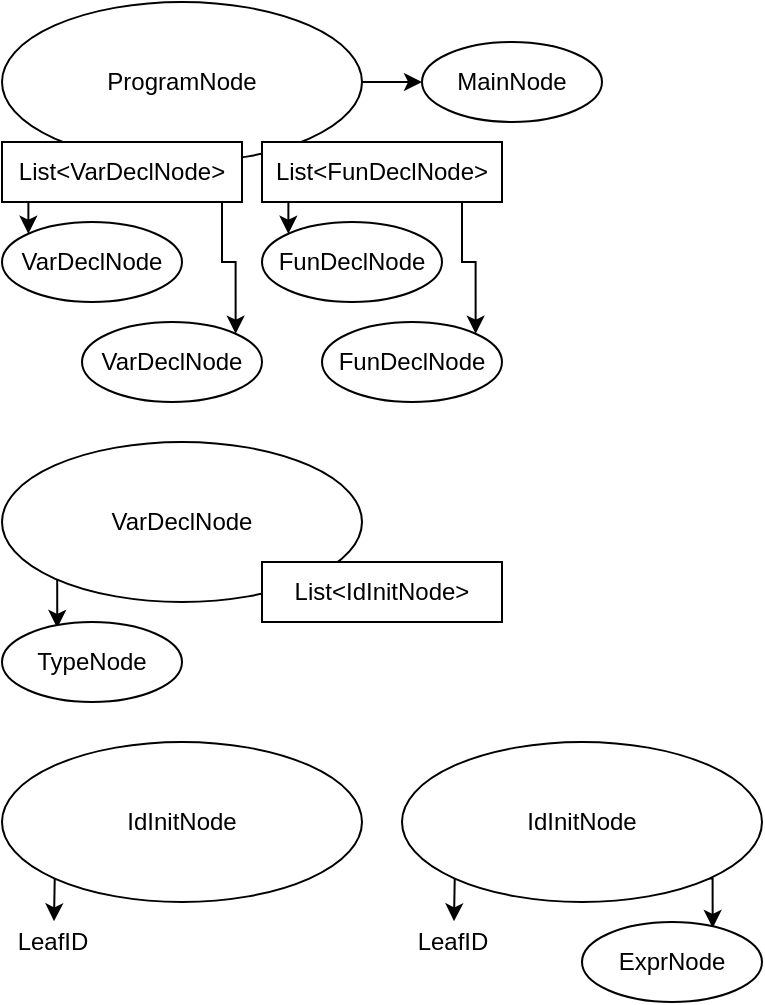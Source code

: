 <mxfile version="16.2.7" type="gitlab">
  <diagram id="xC5amE80CAftkIpWAQrh" name="Page-1">
    <mxGraphModel dx="278" dy="419" grid="1" gridSize="10" guides="1" tooltips="1" connect="1" arrows="1" fold="1" page="1" pageScale="1" pageWidth="827" pageHeight="1169" math="0" shadow="0">
      <root>
        <mxCell id="0" />
        <mxCell id="1" parent="0" />
        <mxCell id="lL7V6tbuZsqRUhiHhRVh-6" style="edgeStyle=orthogonalEdgeStyle;rounded=0;orthogonalLoop=1;jettySize=auto;html=1;exitX=1;exitY=0.5;exitDx=0;exitDy=0;" edge="1" parent="1" source="lL7V6tbuZsqRUhiHhRVh-1" target="lL7V6tbuZsqRUhiHhRVh-5">
          <mxGeometry relative="1" as="geometry" />
        </mxCell>
        <mxCell id="lL7V6tbuZsqRUhiHhRVh-1" value="ProgramNode" style="ellipse;whiteSpace=wrap;html=1;" vertex="1" parent="1">
          <mxGeometry x="30" y="30" width="180" height="80" as="geometry" />
        </mxCell>
        <mxCell id="lL7V6tbuZsqRUhiHhRVh-12" style="edgeStyle=orthogonalEdgeStyle;rounded=0;orthogonalLoop=1;jettySize=auto;html=1;exitX=0.25;exitY=1;exitDx=0;exitDy=0;entryX=0;entryY=0;entryDx=0;entryDy=0;" edge="1" parent="1" source="lL7V6tbuZsqRUhiHhRVh-2" target="lL7V6tbuZsqRUhiHhRVh-10">
          <mxGeometry relative="1" as="geometry" />
        </mxCell>
        <mxCell id="lL7V6tbuZsqRUhiHhRVh-13" style="edgeStyle=orthogonalEdgeStyle;rounded=0;orthogonalLoop=1;jettySize=auto;html=1;exitX=0.75;exitY=1;exitDx=0;exitDy=0;entryX=1;entryY=0;entryDx=0;entryDy=0;" edge="1" parent="1" source="lL7V6tbuZsqRUhiHhRVh-2" target="lL7V6tbuZsqRUhiHhRVh-9">
          <mxGeometry relative="1" as="geometry">
            <Array as="points">
              <mxPoint x="140" y="130" />
              <mxPoint x="140" y="160" />
              <mxPoint x="147" y="160" />
            </Array>
          </mxGeometry>
        </mxCell>
        <mxCell id="lL7V6tbuZsqRUhiHhRVh-2" value="List&amp;lt;VarDeclNode&amp;gt;" style="rounded=0;whiteSpace=wrap;html=1;" vertex="1" parent="1">
          <mxGeometry x="30" y="100" width="120" height="30" as="geometry" />
        </mxCell>
        <mxCell id="lL7V6tbuZsqRUhiHhRVh-14" style="edgeStyle=orthogonalEdgeStyle;rounded=0;orthogonalLoop=1;jettySize=auto;html=1;exitX=0.75;exitY=1;exitDx=0;exitDy=0;entryX=1;entryY=0;entryDx=0;entryDy=0;" edge="1" parent="1" source="lL7V6tbuZsqRUhiHhRVh-4" target="lL7V6tbuZsqRUhiHhRVh-8">
          <mxGeometry relative="1" as="geometry">
            <Array as="points">
              <mxPoint x="260" y="130" />
              <mxPoint x="260" y="160" />
              <mxPoint x="267" y="160" />
            </Array>
          </mxGeometry>
        </mxCell>
        <mxCell id="lL7V6tbuZsqRUhiHhRVh-15" style="edgeStyle=orthogonalEdgeStyle;rounded=0;orthogonalLoop=1;jettySize=auto;html=1;exitX=0.25;exitY=1;exitDx=0;exitDy=0;entryX=0;entryY=0;entryDx=0;entryDy=0;" edge="1" parent="1" source="lL7V6tbuZsqRUhiHhRVh-4" target="lL7V6tbuZsqRUhiHhRVh-7">
          <mxGeometry relative="1" as="geometry" />
        </mxCell>
        <mxCell id="lL7V6tbuZsqRUhiHhRVh-4" value="List&amp;lt;FunDeclNode&amp;gt;" style="rounded=0;whiteSpace=wrap;html=1;" vertex="1" parent="1">
          <mxGeometry x="160" y="100" width="120" height="30" as="geometry" />
        </mxCell>
        <mxCell id="lL7V6tbuZsqRUhiHhRVh-5" value="MainNode" style="ellipse;whiteSpace=wrap;html=1;" vertex="1" parent="1">
          <mxGeometry x="240" y="50" width="90" height="40" as="geometry" />
        </mxCell>
        <mxCell id="lL7V6tbuZsqRUhiHhRVh-7" value="FunDeclNode" style="ellipse;whiteSpace=wrap;html=1;" vertex="1" parent="1">
          <mxGeometry x="160" y="140" width="90" height="40" as="geometry" />
        </mxCell>
        <mxCell id="lL7V6tbuZsqRUhiHhRVh-8" value="FunDeclNode" style="ellipse;whiteSpace=wrap;html=1;" vertex="1" parent="1">
          <mxGeometry x="190" y="190" width="90" height="40" as="geometry" />
        </mxCell>
        <mxCell id="lL7V6tbuZsqRUhiHhRVh-9" value="VarDeclNode" style="ellipse;whiteSpace=wrap;html=1;" vertex="1" parent="1">
          <mxGeometry x="70" y="190" width="90" height="40" as="geometry" />
        </mxCell>
        <mxCell id="lL7V6tbuZsqRUhiHhRVh-10" value="VarDeclNode" style="ellipse;whiteSpace=wrap;html=1;" vertex="1" parent="1">
          <mxGeometry x="30" y="140" width="90" height="40" as="geometry" />
        </mxCell>
        <mxCell id="lL7V6tbuZsqRUhiHhRVh-20" style="edgeStyle=orthogonalEdgeStyle;rounded=0;orthogonalLoop=1;jettySize=auto;html=1;exitX=0;exitY=1;exitDx=0;exitDy=0;entryX=0.307;entryY=0.075;entryDx=0;entryDy=0;entryPerimeter=0;" edge="1" parent="1" source="lL7V6tbuZsqRUhiHhRVh-16" target="lL7V6tbuZsqRUhiHhRVh-18">
          <mxGeometry relative="1" as="geometry" />
        </mxCell>
        <mxCell id="lL7V6tbuZsqRUhiHhRVh-16" value="VarDeclNode" style="ellipse;whiteSpace=wrap;html=1;" vertex="1" parent="1">
          <mxGeometry x="30" y="250" width="180" height="80" as="geometry" />
        </mxCell>
        <mxCell id="lL7V6tbuZsqRUhiHhRVh-18" value="TypeNode" style="ellipse;whiteSpace=wrap;html=1;" vertex="1" parent="1">
          <mxGeometry x="30" y="340" width="90" height="40" as="geometry" />
        </mxCell>
        <mxCell id="lL7V6tbuZsqRUhiHhRVh-19" value="List&amp;lt;IdInitNode&amp;gt;" style="rounded=0;whiteSpace=wrap;html=1;" vertex="1" parent="1">
          <mxGeometry x="160" y="310" width="120" height="30" as="geometry" />
        </mxCell>
        <mxCell id="lL7V6tbuZsqRUhiHhRVh-24" style="edgeStyle=orthogonalEdgeStyle;rounded=0;orthogonalLoop=1;jettySize=auto;html=1;exitX=1;exitY=1;exitDx=0;exitDy=0;entryX=0.726;entryY=0.075;entryDx=0;entryDy=0;entryPerimeter=0;" edge="1" parent="1" source="lL7V6tbuZsqRUhiHhRVh-21" target="lL7V6tbuZsqRUhiHhRVh-23">
          <mxGeometry relative="1" as="geometry" />
        </mxCell>
        <mxCell id="lL7V6tbuZsqRUhiHhRVh-25" style="edgeStyle=orthogonalEdgeStyle;rounded=0;orthogonalLoop=1;jettySize=auto;html=1;exitX=0;exitY=1;exitDx=0;exitDy=0;entryX=0.52;entryY=-0.017;entryDx=0;entryDy=0;entryPerimeter=0;" edge="1" parent="1" source="lL7V6tbuZsqRUhiHhRVh-21" target="lL7V6tbuZsqRUhiHhRVh-22">
          <mxGeometry relative="1" as="geometry" />
        </mxCell>
        <mxCell id="lL7V6tbuZsqRUhiHhRVh-21" value="IdInitNode" style="ellipse;whiteSpace=wrap;html=1;" vertex="1" parent="1">
          <mxGeometry x="230" y="400" width="180" height="80" as="geometry" />
        </mxCell>
        <mxCell id="lL7V6tbuZsqRUhiHhRVh-22" value="LeafID" style="text;html=1;align=center;verticalAlign=middle;resizable=0;points=[];autosize=1;strokeColor=none;fillColor=none;" vertex="1" parent="1">
          <mxGeometry x="230" y="490" width="50" height="20" as="geometry" />
        </mxCell>
        <mxCell id="lL7V6tbuZsqRUhiHhRVh-23" value="ExprNode" style="ellipse;whiteSpace=wrap;html=1;" vertex="1" parent="1">
          <mxGeometry x="320" y="490" width="90" height="40" as="geometry" />
        </mxCell>
        <mxCell id="lL7V6tbuZsqRUhiHhRVh-27" style="edgeStyle=orthogonalEdgeStyle;rounded=0;orthogonalLoop=1;jettySize=auto;html=1;exitX=0;exitY=1;exitDx=0;exitDy=0;entryX=0.52;entryY=-0.017;entryDx=0;entryDy=0;entryPerimeter=0;" edge="1" parent="1" source="lL7V6tbuZsqRUhiHhRVh-28" target="lL7V6tbuZsqRUhiHhRVh-29">
          <mxGeometry relative="1" as="geometry" />
        </mxCell>
        <mxCell id="lL7V6tbuZsqRUhiHhRVh-28" value="IdInitNode" style="ellipse;whiteSpace=wrap;html=1;" vertex="1" parent="1">
          <mxGeometry x="30" y="400" width="180" height="80" as="geometry" />
        </mxCell>
        <mxCell id="lL7V6tbuZsqRUhiHhRVh-29" value="LeafID" style="text;html=1;align=center;verticalAlign=middle;resizable=0;points=[];autosize=1;strokeColor=none;fillColor=none;" vertex="1" parent="1">
          <mxGeometry x="30" y="490" width="50" height="20" as="geometry" />
        </mxCell>
      </root>
    </mxGraphModel>
  </diagram>
</mxfile>
